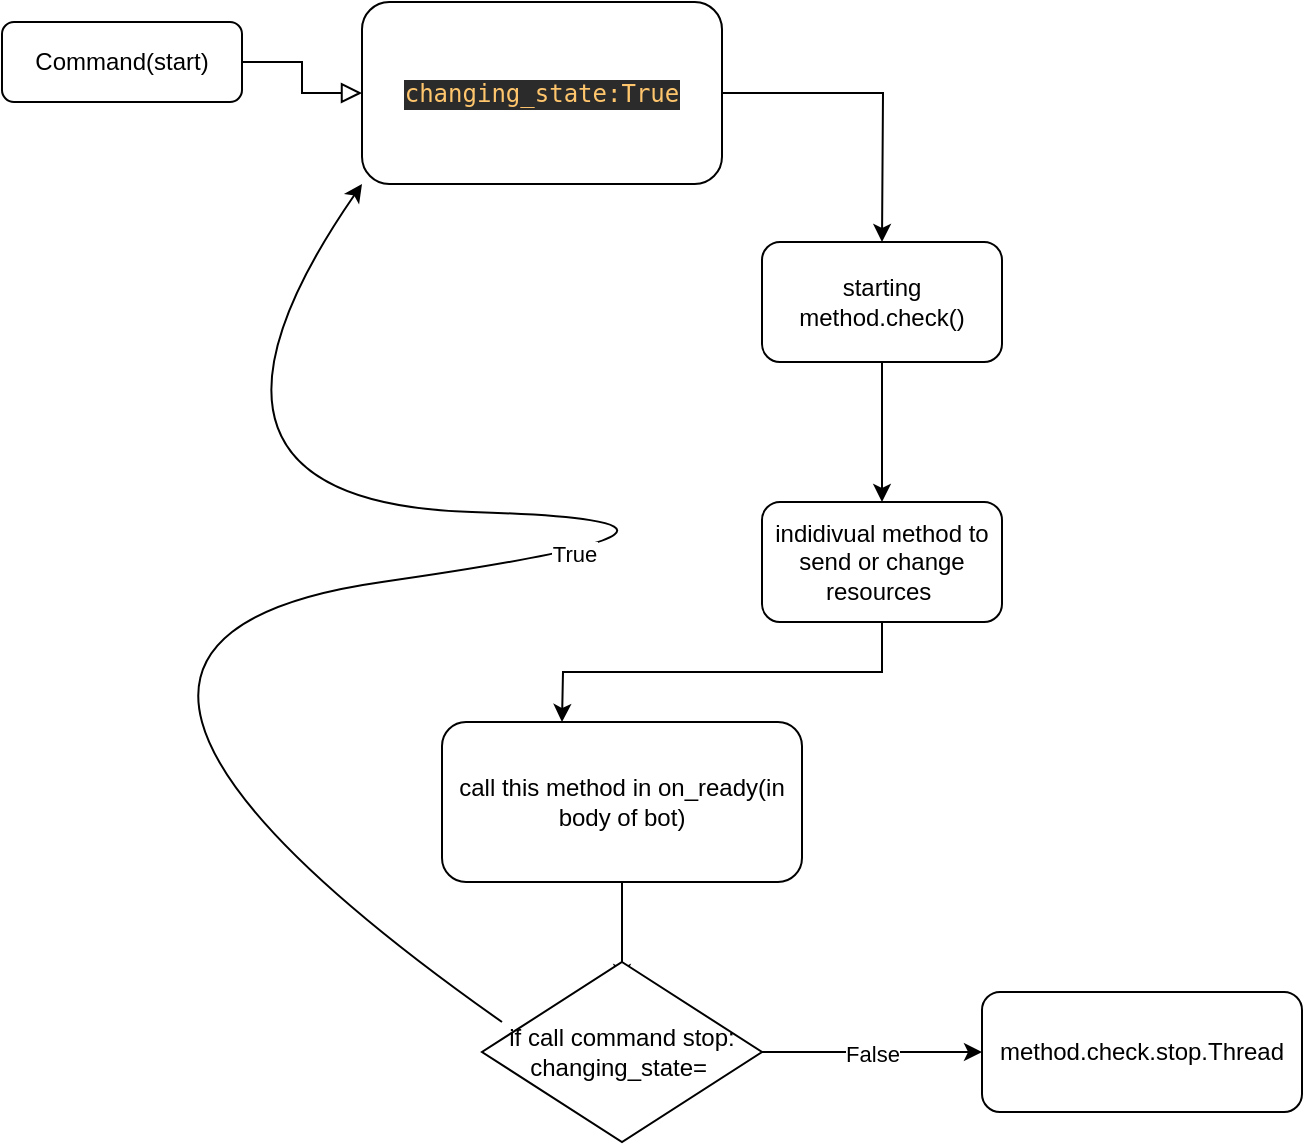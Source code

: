 <mxfile version="14.7.7" type="github">
  <diagram id="C5RBs43oDa-KdzZeNtuy" name="Page-1">
    <mxGraphModel dx="1331" dy="712" grid="1" gridSize="10" guides="1" tooltips="1" connect="1" arrows="1" fold="1" page="1" pageScale="1" pageWidth="827" pageHeight="1169" math="0" shadow="0">
      <root>
        <mxCell id="WIyWlLk6GJQsqaUBKTNV-0" />
        <mxCell id="WIyWlLk6GJQsqaUBKTNV-1" parent="WIyWlLk6GJQsqaUBKTNV-0" />
        <mxCell id="WIyWlLk6GJQsqaUBKTNV-2" value="" style="rounded=0;html=1;jettySize=auto;orthogonalLoop=1;fontSize=11;endArrow=block;endFill=0;endSize=8;strokeWidth=1;shadow=0;labelBackgroundColor=none;edgeStyle=orthogonalEdgeStyle;" parent="WIyWlLk6GJQsqaUBKTNV-1" source="WIyWlLk6GJQsqaUBKTNV-3" target="VcfZjHXRQHcyZdTSz6m4-0" edge="1">
          <mxGeometry relative="1" as="geometry">
            <mxPoint x="280" y="70" as="targetPoint" />
          </mxGeometry>
        </mxCell>
        <mxCell id="WIyWlLk6GJQsqaUBKTNV-3" value="Command(start)" style="rounded=1;whiteSpace=wrap;html=1;fontSize=12;glass=0;strokeWidth=1;shadow=0;" parent="WIyWlLk6GJQsqaUBKTNV-1" vertex="1">
          <mxGeometry x="40" y="50" width="120" height="40" as="geometry" />
        </mxCell>
        <mxCell id="VcfZjHXRQHcyZdTSz6m4-2" style="edgeStyle=orthogonalEdgeStyle;rounded=0;orthogonalLoop=1;jettySize=auto;html=1;exitX=1;exitY=0.5;exitDx=0;exitDy=0;" edge="1" parent="WIyWlLk6GJQsqaUBKTNV-1" source="VcfZjHXRQHcyZdTSz6m4-0">
          <mxGeometry relative="1" as="geometry">
            <mxPoint x="480" y="160" as="targetPoint" />
          </mxGeometry>
        </mxCell>
        <mxCell id="VcfZjHXRQHcyZdTSz6m4-0" value="&lt;pre style=&quot;background-color: #2b2b2b ; color: #a9b7c6 ; font-family: &amp;#34;jetbrains mono&amp;#34; , monospace ; font-size: 9 8pt&quot;&gt;&lt;span style=&quot;color: #ffc66d&quot;&gt;changing_state:True&lt;/span&gt;&lt;/pre&gt;" style="rounded=1;whiteSpace=wrap;html=1;" vertex="1" parent="WIyWlLk6GJQsqaUBKTNV-1">
          <mxGeometry x="220" y="40" width="180" height="91" as="geometry" />
        </mxCell>
        <mxCell id="VcfZjHXRQHcyZdTSz6m4-6" style="edgeStyle=orthogonalEdgeStyle;rounded=0;orthogonalLoop=1;jettySize=auto;html=1;exitX=0.5;exitY=1;exitDx=0;exitDy=0;entryX=0.5;entryY=0;entryDx=0;entryDy=0;" edge="1" parent="WIyWlLk6GJQsqaUBKTNV-1" source="VcfZjHXRQHcyZdTSz6m4-3" target="VcfZjHXRQHcyZdTSz6m4-4">
          <mxGeometry relative="1" as="geometry" />
        </mxCell>
        <mxCell id="VcfZjHXRQHcyZdTSz6m4-3" value="starting method.check()" style="rounded=1;whiteSpace=wrap;html=1;" vertex="1" parent="WIyWlLk6GJQsqaUBKTNV-1">
          <mxGeometry x="420" y="160" width="120" height="60" as="geometry" />
        </mxCell>
        <mxCell id="VcfZjHXRQHcyZdTSz6m4-7" style="edgeStyle=orthogonalEdgeStyle;rounded=0;orthogonalLoop=1;jettySize=auto;html=1;exitX=0.5;exitY=1;exitDx=0;exitDy=0;" edge="1" parent="WIyWlLk6GJQsqaUBKTNV-1" source="VcfZjHXRQHcyZdTSz6m4-4">
          <mxGeometry relative="1" as="geometry">
            <mxPoint x="320" y="400" as="targetPoint" />
          </mxGeometry>
        </mxCell>
        <mxCell id="VcfZjHXRQHcyZdTSz6m4-4" value="indidivual method to send or change resources&amp;nbsp;" style="whiteSpace=wrap;html=1;rounded=1;" vertex="1" parent="WIyWlLk6GJQsqaUBKTNV-1">
          <mxGeometry x="420" y="290" width="120" height="60" as="geometry" />
        </mxCell>
        <mxCell id="VcfZjHXRQHcyZdTSz6m4-12" style="edgeStyle=orthogonalEdgeStyle;rounded=0;orthogonalLoop=1;jettySize=auto;html=1;" edge="1" parent="WIyWlLk6GJQsqaUBKTNV-1" source="VcfZjHXRQHcyZdTSz6m4-11">
          <mxGeometry relative="1" as="geometry">
            <mxPoint x="350" y="530" as="targetPoint" />
          </mxGeometry>
        </mxCell>
        <mxCell id="VcfZjHXRQHcyZdTSz6m4-11" value="call this method in on_ready(in body of bot)" style="rounded=1;whiteSpace=wrap;html=1;" vertex="1" parent="WIyWlLk6GJQsqaUBKTNV-1">
          <mxGeometry x="260" y="400" width="180" height="80" as="geometry" />
        </mxCell>
        <mxCell id="VcfZjHXRQHcyZdTSz6m4-16" value="False" style="edgeStyle=orthogonalEdgeStyle;rounded=0;orthogonalLoop=1;jettySize=auto;html=1;" edge="1" parent="WIyWlLk6GJQsqaUBKTNV-1" source="VcfZjHXRQHcyZdTSz6m4-13">
          <mxGeometry relative="1" as="geometry">
            <mxPoint x="530" y="565" as="targetPoint" />
          </mxGeometry>
        </mxCell>
        <mxCell id="VcfZjHXRQHcyZdTSz6m4-13" value="if call command stop:&lt;br&gt;changing_state=&amp;nbsp;" style="rhombus;whiteSpace=wrap;html=1;" vertex="1" parent="WIyWlLk6GJQsqaUBKTNV-1">
          <mxGeometry x="280" y="520" width="140" height="90" as="geometry" />
        </mxCell>
        <mxCell id="VcfZjHXRQHcyZdTSz6m4-17" value="method.check.stop.Thread" style="rounded=1;whiteSpace=wrap;html=1;" vertex="1" parent="WIyWlLk6GJQsqaUBKTNV-1">
          <mxGeometry x="530" y="535" width="160" height="60" as="geometry" />
        </mxCell>
        <mxCell id="VcfZjHXRQHcyZdTSz6m4-18" value="True" style="curved=1;endArrow=classic;html=1;entryX=0;entryY=1;entryDx=0;entryDy=0;" edge="1" parent="WIyWlLk6GJQsqaUBKTNV-1" target="VcfZjHXRQHcyZdTSz6m4-0">
          <mxGeometry width="50" height="50" relative="1" as="geometry">
            <mxPoint x="290" y="550" as="sourcePoint" />
            <mxPoint x="440" y="250" as="targetPoint" />
            <Array as="points">
              <mxPoint x="20" y="360" />
              <mxPoint x="440" y="300" />
              <mxPoint x="110" y="290" />
            </Array>
          </mxGeometry>
        </mxCell>
      </root>
    </mxGraphModel>
  </diagram>
</mxfile>
